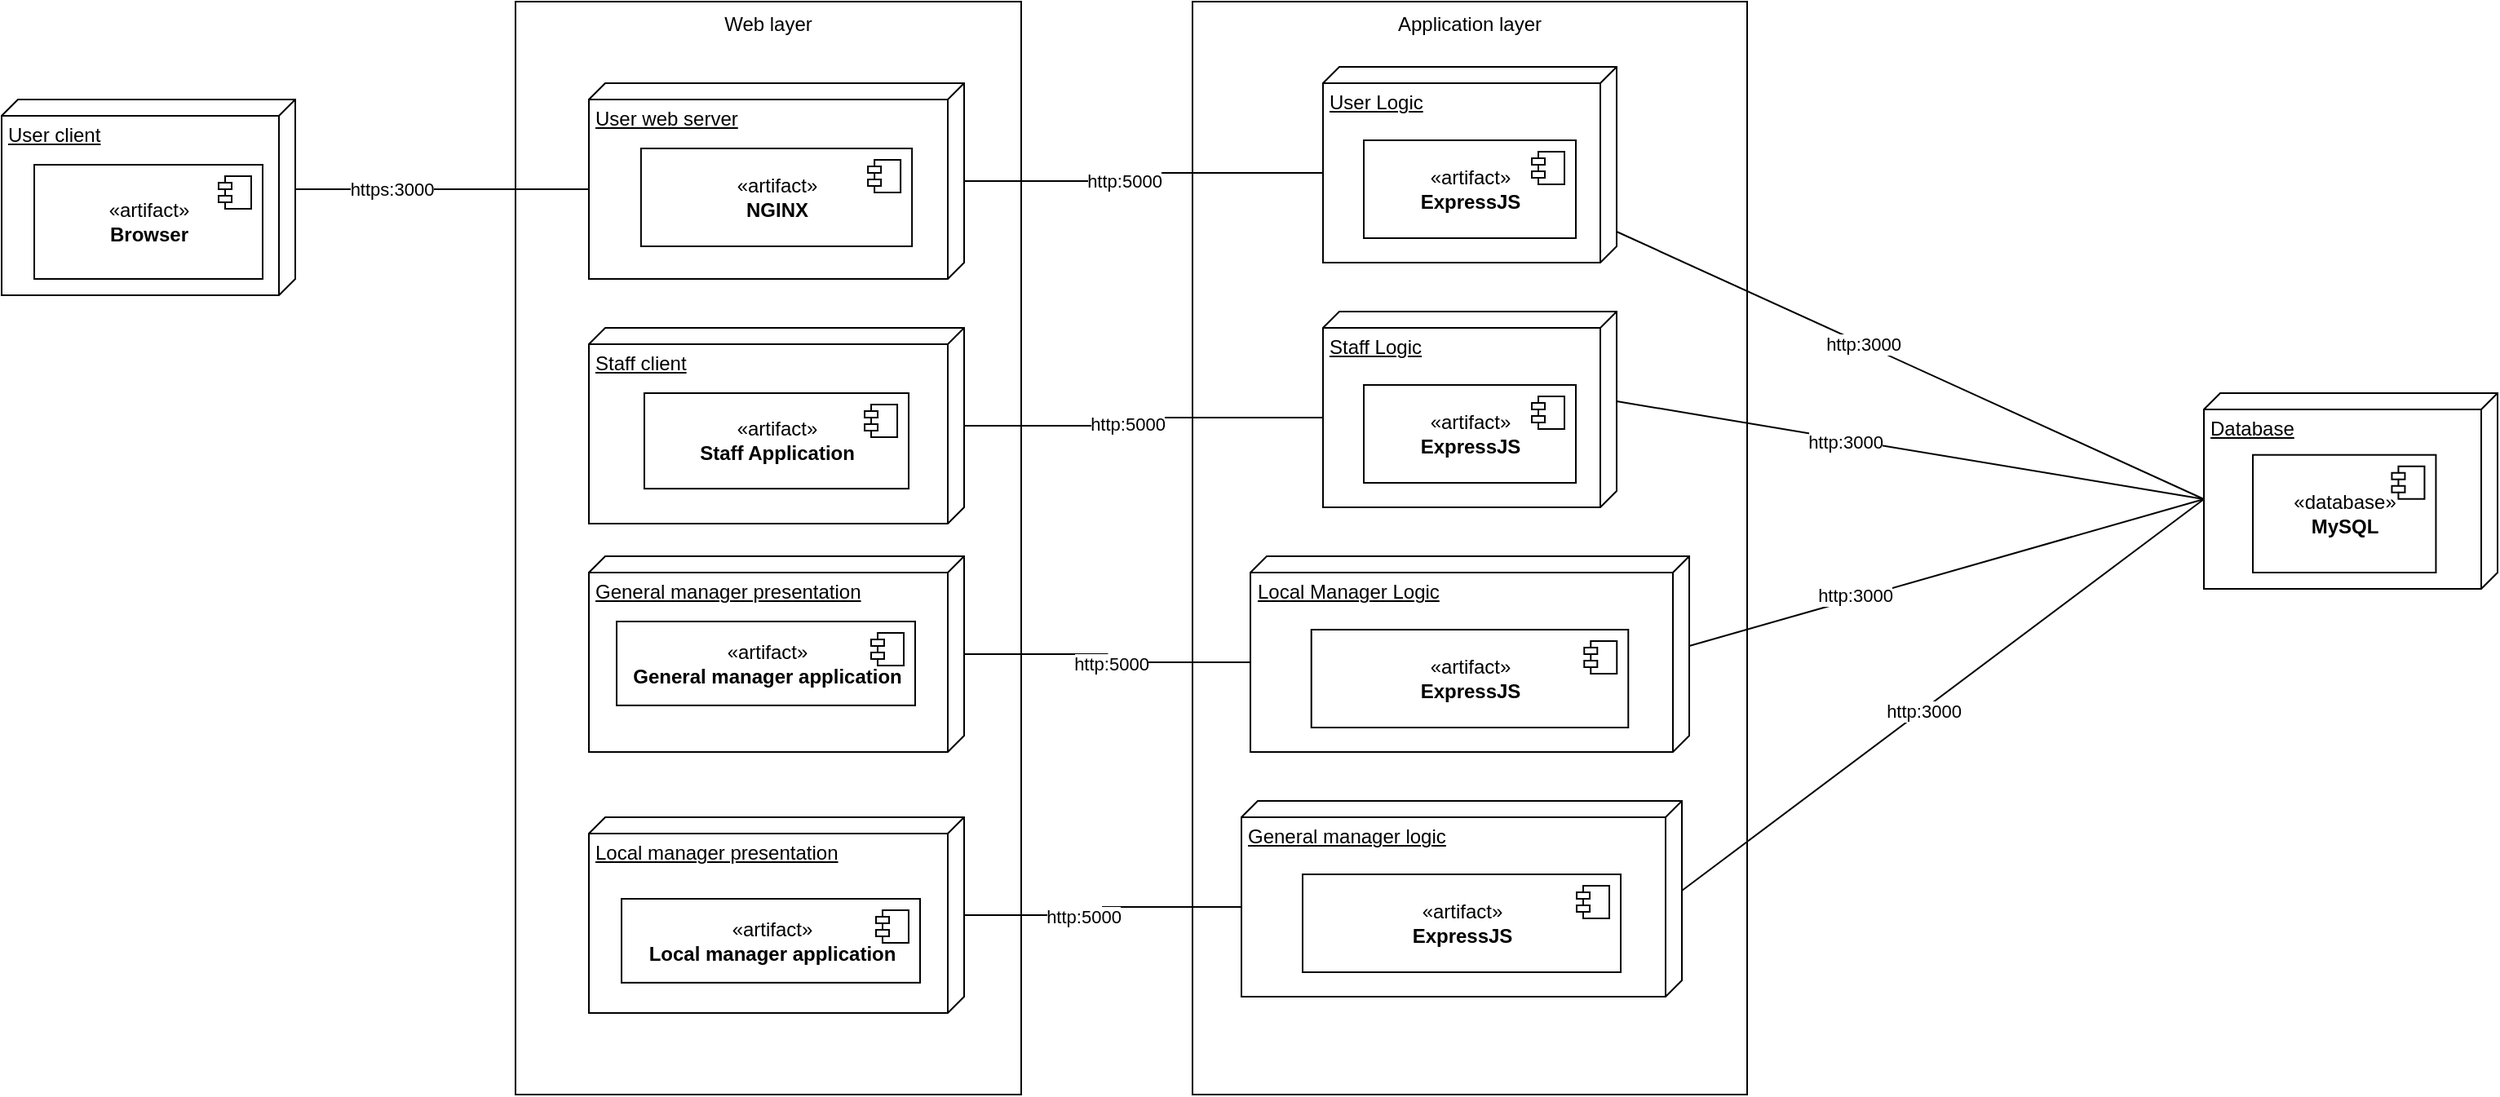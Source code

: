 <mxfile version="14.1.8" type="device"><diagram id="T6w-Pl3elk3EaGfvVuYr" name="Page-1"><mxGraphModel dx="1773" dy="598" grid="1" gridSize="10" guides="1" tooltips="1" connect="1" arrows="1" fold="1" page="1" pageScale="1" pageWidth="827" pageHeight="1169" math="0" shadow="0"><root><mxCell id="0"/><mxCell id="1" parent="0"/><mxCell id="7GFyPJJGiC1ZJMNu1ICt-5" value="" style="group" parent="1" vertex="1" connectable="0"><mxGeometry x="1090" y="440" width="180" height="120" as="geometry"/></mxCell><mxCell id="7GFyPJJGiC1ZJMNu1ICt-2" value="Database" style="verticalAlign=top;align=left;spacingTop=8;spacingLeft=2;spacingRight=12;shape=cube;size=10;direction=south;fontStyle=4;html=1;" parent="7GFyPJJGiC1ZJMNu1ICt-5" vertex="1"><mxGeometry width="180" height="120" as="geometry"/></mxCell><mxCell id="7GFyPJJGiC1ZJMNu1ICt-3" value="«database»&lt;br&gt;&lt;b&gt;MySQL&lt;/b&gt;" style="html=1;dropTarget=0;" parent="7GFyPJJGiC1ZJMNu1ICt-5" vertex="1"><mxGeometry x="30" y="37.86" width="112.22" height="72.14" as="geometry"/></mxCell><mxCell id="7GFyPJJGiC1ZJMNu1ICt-4" value="" style="shape=module;jettyWidth=8;jettyHeight=4;" parent="7GFyPJJGiC1ZJMNu1ICt-3" vertex="1"><mxGeometry x="1" width="20" height="20" relative="1" as="geometry"><mxPoint x="-27" y="7" as="offset"/></mxGeometry></mxCell><mxCell id="9WNaz-1eM4thXP6fsZ_6-25" value="" style="group" parent="1" vertex="1" connectable="0"><mxGeometry x="55" y="200" width="310" height="670" as="geometry"/></mxCell><mxCell id="9WNaz-1eM4thXP6fsZ_6-16" value="Web layer" style="rounded=0;whiteSpace=wrap;html=1;align=center;horizontal=1;verticalAlign=top;" parent="9WNaz-1eM4thXP6fsZ_6-25" vertex="1"><mxGeometry width="310" height="670" as="geometry"/></mxCell><mxCell id="9WNaz-1eM4thXP6fsZ_6-18" value="" style="group" parent="9WNaz-1eM4thXP6fsZ_6-25" vertex="1" connectable="0"><mxGeometry x="45" y="50" width="230" height="120" as="geometry"/></mxCell><mxCell id="9WNaz-1eM4thXP6fsZ_6-17" value="User web server" style="verticalAlign=top;align=left;spacingTop=8;spacingLeft=2;spacingRight=12;shape=cube;size=10;direction=south;fontStyle=4;html=1;" parent="9WNaz-1eM4thXP6fsZ_6-18" vertex="1"><mxGeometry width="230.0" height="120" as="geometry"/></mxCell><mxCell id="9WNaz-1eM4thXP6fsZ_6-11" value="«artifact»&lt;br&gt;&lt;b&gt;NGINX&lt;/b&gt;" style="html=1;dropTarget=0;" parent="9WNaz-1eM4thXP6fsZ_6-18" vertex="1"><mxGeometry x="31.944" y="40" width="166.111" height="60" as="geometry"/></mxCell><mxCell id="9WNaz-1eM4thXP6fsZ_6-12" value="" style="shape=module;jettyWidth=8;jettyHeight=4;" parent="9WNaz-1eM4thXP6fsZ_6-11" vertex="1"><mxGeometry x="1" width="20" height="20" relative="1" as="geometry"><mxPoint x="-27" y="7" as="offset"/></mxGeometry></mxCell><mxCell id="9WNaz-1eM4thXP6fsZ_6-20" value="" style="group" parent="9WNaz-1eM4thXP6fsZ_6-25" vertex="1" connectable="0"><mxGeometry x="45" y="200" width="230" height="120" as="geometry"/></mxCell><mxCell id="9WNaz-1eM4thXP6fsZ_6-19" value="Staff client" style="verticalAlign=top;align=left;spacingTop=8;spacingLeft=2;spacingRight=12;shape=cube;size=10;direction=south;fontStyle=4;html=1;" parent="9WNaz-1eM4thXP6fsZ_6-20" vertex="1"><mxGeometry width="230" height="120" as="geometry"/></mxCell><mxCell id="9WNaz-1eM4thXP6fsZ_6-7" value="«artifact»&lt;br&gt;&lt;b&gt;Staff Application&lt;/b&gt;" style="html=1;dropTarget=0;" parent="9WNaz-1eM4thXP6fsZ_6-20" vertex="1"><mxGeometry x="33.977" y="40" width="162.045" height="58.57" as="geometry"/></mxCell><mxCell id="9WNaz-1eM4thXP6fsZ_6-8" value="" style="shape=module;jettyWidth=8;jettyHeight=4;" parent="9WNaz-1eM4thXP6fsZ_6-7" vertex="1"><mxGeometry x="1" width="20" height="20" relative="1" as="geometry"><mxPoint x="-27" y="7" as="offset"/></mxGeometry></mxCell><mxCell id="9WNaz-1eM4thXP6fsZ_6-23" value="" style="group" parent="9WNaz-1eM4thXP6fsZ_6-25" vertex="1" connectable="0"><mxGeometry x="45" y="500" width="230" height="120" as="geometry"/></mxCell><mxCell id="9WNaz-1eM4thXP6fsZ_6-21" value="Local manager presentation" style="verticalAlign=top;align=left;spacingTop=8;spacingLeft=2;spacingRight=12;shape=cube;size=10;direction=south;fontStyle=4;html=1;" parent="9WNaz-1eM4thXP6fsZ_6-23" vertex="1"><mxGeometry width="230" height="120" as="geometry"/></mxCell><mxCell id="9WNaz-1eM4thXP6fsZ_6-9" value="«artifact»&lt;br&gt;&lt;b&gt;Local manager application&lt;/b&gt;" style="html=1;dropTarget=0;" parent="9WNaz-1eM4thXP6fsZ_6-23" vertex="1"><mxGeometry x="20" y="50" width="183" height="51.43" as="geometry"/></mxCell><mxCell id="9WNaz-1eM4thXP6fsZ_6-10" value="" style="shape=module;jettyWidth=8;jettyHeight=4;" parent="9WNaz-1eM4thXP6fsZ_6-9" vertex="1"><mxGeometry x="1" width="20" height="20" relative="1" as="geometry"><mxPoint x="-27" y="7" as="offset"/></mxGeometry></mxCell><mxCell id="9WNaz-1eM4thXP6fsZ_6-24" value="" style="group" parent="9WNaz-1eM4thXP6fsZ_6-25" vertex="1" connectable="0"><mxGeometry x="45" y="340" width="230" height="120" as="geometry"/></mxCell><mxCell id="9WNaz-1eM4thXP6fsZ_6-28" value="" style="group" parent="9WNaz-1eM4thXP6fsZ_6-24" vertex="1" connectable="0"><mxGeometry width="230" height="120" as="geometry"/></mxCell><mxCell id="9WNaz-1eM4thXP6fsZ_6-22" value="General manager presentation" style="verticalAlign=top;align=left;spacingTop=8;spacingLeft=2;spacingRight=12;shape=cube;size=10;direction=south;fontStyle=4;html=1;" parent="9WNaz-1eM4thXP6fsZ_6-28" vertex="1"><mxGeometry width="230" height="120" as="geometry"/></mxCell><mxCell id="9WNaz-1eM4thXP6fsZ_6-5" value="«artifact»&lt;br&gt;&lt;b&gt;General manager application&lt;/b&gt;" style="html=1;dropTarget=0;" parent="9WNaz-1eM4thXP6fsZ_6-28" vertex="1"><mxGeometry x="17" y="40" width="183" height="51.43" as="geometry"/></mxCell><mxCell id="9WNaz-1eM4thXP6fsZ_6-6" value="" style="shape=module;jettyWidth=8;jettyHeight=4;" parent="9WNaz-1eM4thXP6fsZ_6-5" vertex="1"><mxGeometry x="1" width="20" height="20" relative="1" as="geometry"><mxPoint x="-27" y="7" as="offset"/></mxGeometry></mxCell><mxCell id="9WNaz-1eM4thXP6fsZ_6-60" value="" style="group" parent="1" vertex="1" connectable="0"><mxGeometry x="470" y="200" width="340" height="670" as="geometry"/></mxCell><mxCell id="9WNaz-1eM4thXP6fsZ_6-27" value="Application layer" style="rounded=0;whiteSpace=wrap;html=1;align=center;verticalAlign=top;" parent="9WNaz-1eM4thXP6fsZ_6-60" vertex="1"><mxGeometry width="340" height="670" as="geometry"/></mxCell><mxCell id="9WNaz-1eM4thXP6fsZ_6-48" value="" style="group" parent="9WNaz-1eM4thXP6fsZ_6-60" vertex="1" connectable="0"><mxGeometry x="35.5" y="340" width="269" height="120" as="geometry"/></mxCell><mxCell id="9WNaz-1eM4thXP6fsZ_6-49" value="Local Manager Logic" style="verticalAlign=top;align=left;spacingTop=8;spacingLeft=2;spacingRight=12;shape=cube;size=10;direction=south;fontStyle=4;html=1;" parent="9WNaz-1eM4thXP6fsZ_6-48" vertex="1"><mxGeometry width="269" height="120" as="geometry"/></mxCell><mxCell id="9WNaz-1eM4thXP6fsZ_6-50" value="«artifact»&lt;br&gt;&lt;b&gt;ExpressJS&lt;/b&gt;" style="html=1;dropTarget=0;align=center;" parent="9WNaz-1eM4thXP6fsZ_6-48" vertex="1"><mxGeometry x="37.361" y="45" width="194.278" height="60" as="geometry"/></mxCell><mxCell id="9WNaz-1eM4thXP6fsZ_6-51" value="" style="shape=module;jettyWidth=8;jettyHeight=4;" parent="9WNaz-1eM4thXP6fsZ_6-50" vertex="1"><mxGeometry x="1" width="20" height="20" relative="1" as="geometry"><mxPoint x="-27" y="7" as="offset"/></mxGeometry></mxCell><mxCell id="9WNaz-1eM4thXP6fsZ_6-52" value="" style="group" parent="9WNaz-1eM4thXP6fsZ_6-60" vertex="1" connectable="0"><mxGeometry x="80" y="190" width="180" height="120" as="geometry"/></mxCell><mxCell id="9WNaz-1eM4thXP6fsZ_6-53" value="Staff Logic" style="verticalAlign=top;align=left;spacingTop=8;spacingLeft=2;spacingRight=12;shape=cube;size=10;direction=south;fontStyle=4;html=1;" parent="9WNaz-1eM4thXP6fsZ_6-52" vertex="1"><mxGeometry width="180" height="120" as="geometry"/></mxCell><mxCell id="9WNaz-1eM4thXP6fsZ_6-54" value="«artifact»&lt;br&gt;&lt;b&gt;ExpressJS&lt;/b&gt;" style="html=1;dropTarget=0;align=center;" parent="9WNaz-1eM4thXP6fsZ_6-52" vertex="1"><mxGeometry x="25" y="45" width="130" height="60" as="geometry"/></mxCell><mxCell id="9WNaz-1eM4thXP6fsZ_6-55" value="" style="shape=module;jettyWidth=8;jettyHeight=4;" parent="9WNaz-1eM4thXP6fsZ_6-54" vertex="1"><mxGeometry x="1" width="20" height="20" relative="1" as="geometry"><mxPoint x="-27" y="7" as="offset"/></mxGeometry></mxCell><mxCell id="9WNaz-1eM4thXP6fsZ_6-56" value="" style="group" parent="9WNaz-1eM4thXP6fsZ_6-60" vertex="1" connectable="0"><mxGeometry x="30" y="490" width="270" height="120" as="geometry"/></mxCell><mxCell id="9WNaz-1eM4thXP6fsZ_6-57" value="General manager logic" style="verticalAlign=top;align=left;spacingTop=8;spacingLeft=2;spacingRight=12;shape=cube;size=10;direction=south;fontStyle=4;html=1;" parent="9WNaz-1eM4thXP6fsZ_6-56" vertex="1"><mxGeometry width="270" height="120" as="geometry"/></mxCell><mxCell id="9WNaz-1eM4thXP6fsZ_6-58" value="«artifact»&lt;br&gt;&lt;b&gt;ExpressJS&lt;/b&gt;" style="html=1;dropTarget=0;align=center;" parent="9WNaz-1eM4thXP6fsZ_6-56" vertex="1"><mxGeometry x="37.5" y="45" width="195" height="60" as="geometry"/></mxCell><mxCell id="9WNaz-1eM4thXP6fsZ_6-59" value="" style="shape=module;jettyWidth=8;jettyHeight=4;" parent="9WNaz-1eM4thXP6fsZ_6-58" vertex="1"><mxGeometry x="1" width="20" height="20" relative="1" as="geometry"><mxPoint x="-27" y="7" as="offset"/></mxGeometry></mxCell><mxCell id="9WNaz-1eM4thXP6fsZ_6-47" value="" style="group" parent="9WNaz-1eM4thXP6fsZ_6-60" vertex="1" connectable="0"><mxGeometry x="80" y="40" width="180" height="120" as="geometry"/></mxCell><mxCell id="9WNaz-1eM4thXP6fsZ_6-44" value="User Logic" style="verticalAlign=top;align=left;spacingTop=8;spacingLeft=2;spacingRight=12;shape=cube;size=10;direction=south;fontStyle=4;html=1;" parent="9WNaz-1eM4thXP6fsZ_6-47" vertex="1"><mxGeometry width="180" height="120" as="geometry"/></mxCell><mxCell id="9WNaz-1eM4thXP6fsZ_6-45" value="«artifact»&lt;br&gt;&lt;b&gt;ExpressJS&lt;/b&gt;" style="html=1;dropTarget=0;align=center;" parent="9WNaz-1eM4thXP6fsZ_6-47" vertex="1"><mxGeometry x="25" y="45" width="130" height="60" as="geometry"/></mxCell><mxCell id="9WNaz-1eM4thXP6fsZ_6-46" value="" style="shape=module;jettyWidth=8;jettyHeight=4;" parent="9WNaz-1eM4thXP6fsZ_6-45" vertex="1"><mxGeometry x="1" width="20" height="20" relative="1" as="geometry"><mxPoint x="-27" y="7" as="offset"/></mxGeometry></mxCell><mxCell id="9WNaz-1eM4thXP6fsZ_6-63" style="edgeStyle=orthogonalEdgeStyle;rounded=0;orthogonalLoop=1;jettySize=auto;html=1;entryX=0;entryY=0;entryDx=65;entryDy=180;entryPerimeter=0;endArrow=none;endFill=0;" parent="1" source="9WNaz-1eM4thXP6fsZ_6-17" target="9WNaz-1eM4thXP6fsZ_6-44" edge="1"><mxGeometry relative="1" as="geometry"/></mxCell><mxCell id="9WNaz-1eM4thXP6fsZ_6-64" value="http:5000" style="edgeLabel;html=1;align=center;verticalAlign=middle;resizable=0;points=[];" parent="9WNaz-1eM4thXP6fsZ_6-63" vertex="1" connectable="0"><mxGeometry x="-0.129" relative="1" as="geometry"><mxPoint as="offset"/></mxGeometry></mxCell><mxCell id="9WNaz-1eM4thXP6fsZ_6-65" style="edgeStyle=orthogonalEdgeStyle;rounded=0;orthogonalLoop=1;jettySize=auto;html=1;entryX=0;entryY=0;entryDx=65;entryDy=180;entryPerimeter=0;endArrow=none;endFill=0;" parent="1" source="9WNaz-1eM4thXP6fsZ_6-19" target="9WNaz-1eM4thXP6fsZ_6-53" edge="1"><mxGeometry relative="1" as="geometry"/></mxCell><mxCell id="9WNaz-1eM4thXP6fsZ_6-66" value="http:5000" style="edgeLabel;html=1;align=center;verticalAlign=middle;resizable=0;points=[];" parent="9WNaz-1eM4thXP6fsZ_6-65" vertex="1" connectable="0"><mxGeometry x="-0.111" y="1" relative="1" as="geometry"><mxPoint as="offset"/></mxGeometry></mxCell><mxCell id="9WNaz-1eM4thXP6fsZ_6-67" style="edgeStyle=orthogonalEdgeStyle;rounded=0;orthogonalLoop=1;jettySize=auto;html=1;entryX=0;entryY=0;entryDx=65;entryDy=269;entryPerimeter=0;endArrow=none;endFill=0;" parent="1" source="9WNaz-1eM4thXP6fsZ_6-22" target="9WNaz-1eM4thXP6fsZ_6-49" edge="1"><mxGeometry relative="1" as="geometry"/></mxCell><mxCell id="9WNaz-1eM4thXP6fsZ_6-68" value="http:5000" style="edgeLabel;html=1;align=center;verticalAlign=middle;resizable=0;points=[];" parent="9WNaz-1eM4thXP6fsZ_6-67" vertex="1" connectable="0"><mxGeometry x="0.053" y="-1" relative="1" as="geometry"><mxPoint as="offset"/></mxGeometry></mxCell><mxCell id="9WNaz-1eM4thXP6fsZ_6-69" style="edgeStyle=orthogonalEdgeStyle;rounded=0;orthogonalLoop=1;jettySize=auto;html=1;entryX=0;entryY=0;entryDx=65;entryDy=270;entryPerimeter=0;endArrow=none;endFill=0;" parent="1" source="9WNaz-1eM4thXP6fsZ_6-21" target="9WNaz-1eM4thXP6fsZ_6-57" edge="1"><mxGeometry relative="1" as="geometry"/></mxCell><mxCell id="9WNaz-1eM4thXP6fsZ_6-70" value="http:5000" style="edgeLabel;html=1;align=center;verticalAlign=middle;resizable=0;points=[];" parent="9WNaz-1eM4thXP6fsZ_6-69" vertex="1" connectable="0"><mxGeometry x="-0.166" y="-1" relative="1" as="geometry"><mxPoint as="offset"/></mxGeometry></mxCell><mxCell id="9WNaz-1eM4thXP6fsZ_6-71" style="rounded=0;orthogonalLoop=1;jettySize=auto;html=1;entryX=0;entryY=0;entryDx=65;entryDy=180;entryPerimeter=0;endArrow=none;endFill=0;" parent="1" source="9WNaz-1eM4thXP6fsZ_6-44" target="7GFyPJJGiC1ZJMNu1ICt-2" edge="1"><mxGeometry relative="1" as="geometry"/></mxCell><mxCell id="9WNaz-1eM4thXP6fsZ_6-75" value="http:3000" style="edgeLabel;html=1;align=center;verticalAlign=middle;resizable=0;points=[];" parent="9WNaz-1eM4thXP6fsZ_6-71" vertex="1" connectable="0"><mxGeometry x="-0.161" relative="1" as="geometry"><mxPoint as="offset"/></mxGeometry></mxCell><mxCell id="9WNaz-1eM4thXP6fsZ_6-72" style="edgeStyle=none;rounded=0;orthogonalLoop=1;jettySize=auto;html=1;exitX=0;exitY=0;exitDx=55;exitDy=0;exitPerimeter=0;entryX=0;entryY=0;entryDx=65;entryDy=180;entryPerimeter=0;endArrow=none;endFill=0;" parent="1" source="9WNaz-1eM4thXP6fsZ_6-53" target="7GFyPJJGiC1ZJMNu1ICt-2" edge="1"><mxGeometry relative="1" as="geometry"/></mxCell><mxCell id="9WNaz-1eM4thXP6fsZ_6-76" value="http:3000" style="edgeLabel;html=1;align=center;verticalAlign=middle;resizable=0;points=[];" parent="9WNaz-1eM4thXP6fsZ_6-72" vertex="1" connectable="0"><mxGeometry x="-0.222" y="-1" relative="1" as="geometry"><mxPoint as="offset"/></mxGeometry></mxCell><mxCell id="9WNaz-1eM4thXP6fsZ_6-73" style="edgeStyle=none;rounded=0;orthogonalLoop=1;jettySize=auto;html=1;exitX=0;exitY=0;exitDx=55;exitDy=0;exitPerimeter=0;endArrow=none;endFill=0;entryX=0;entryY=0;entryDx=65;entryDy=180;entryPerimeter=0;" parent="1" source="9WNaz-1eM4thXP6fsZ_6-49" target="7GFyPJJGiC1ZJMNu1ICt-2" edge="1"><mxGeometry relative="1" as="geometry"><mxPoint x="1060" y="520" as="targetPoint"/></mxGeometry></mxCell><mxCell id="9WNaz-1eM4thXP6fsZ_6-77" value="http:3000" style="edgeLabel;html=1;align=center;verticalAlign=middle;resizable=0;points=[];" parent="9WNaz-1eM4thXP6fsZ_6-73" vertex="1" connectable="0"><mxGeometry x="-0.353" y="2" relative="1" as="geometry"><mxPoint as="offset"/></mxGeometry></mxCell><mxCell id="9WNaz-1eM4thXP6fsZ_6-74" style="edgeStyle=none;rounded=0;orthogonalLoop=1;jettySize=auto;html=1;exitX=0;exitY=0;exitDx=55;exitDy=0;exitPerimeter=0;entryX=0;entryY=0;entryDx=65;entryDy=180;entryPerimeter=0;endArrow=none;endFill=0;" parent="1" source="9WNaz-1eM4thXP6fsZ_6-57" target="7GFyPJJGiC1ZJMNu1ICt-2" edge="1"><mxGeometry relative="1" as="geometry"/></mxCell><mxCell id="9WNaz-1eM4thXP6fsZ_6-78" value="http:3000" style="edgeLabel;html=1;align=center;verticalAlign=middle;resizable=0;points=[];" parent="9WNaz-1eM4thXP6fsZ_6-74" vertex="1" connectable="0"><mxGeometry x="-0.078" y="-1" relative="1" as="geometry"><mxPoint as="offset"/></mxGeometry></mxCell><mxCell id="od0ElmjYYf1WqsXtTk_U-4" value="" style="group" vertex="1" connectable="0" parent="1"><mxGeometry x="-260" y="260" width="180" height="120" as="geometry"/></mxCell><mxCell id="od0ElmjYYf1WqsXtTk_U-1" value="User client" style="verticalAlign=top;align=left;spacingTop=8;spacingLeft=2;spacingRight=12;shape=cube;size=10;direction=south;fontStyle=4;html=1;" vertex="1" parent="od0ElmjYYf1WqsXtTk_U-4"><mxGeometry width="180" height="120" as="geometry"/></mxCell><mxCell id="od0ElmjYYf1WqsXtTk_U-2" value="«artifact»&lt;br&gt;&lt;b&gt;Browser&lt;/b&gt;" style="html=1;dropTarget=0;" vertex="1" parent="od0ElmjYYf1WqsXtTk_U-4"><mxGeometry x="20" y="40" width="140" height="70" as="geometry"/></mxCell><mxCell id="od0ElmjYYf1WqsXtTk_U-3" value="" style="shape=module;jettyWidth=8;jettyHeight=4;" vertex="1" parent="od0ElmjYYf1WqsXtTk_U-2"><mxGeometry x="1" width="20" height="20" relative="1" as="geometry"><mxPoint x="-27" y="7" as="offset"/></mxGeometry></mxCell><mxCell id="od0ElmjYYf1WqsXtTk_U-5" style="edgeStyle=orthogonalEdgeStyle;rounded=0;orthogonalLoop=1;jettySize=auto;html=1;exitX=0;exitY=0;exitDx=55;exitDy=0;exitPerimeter=0;entryX=0;entryY=0;entryDx=65;entryDy=230.0;entryPerimeter=0;endArrow=none;endFill=0;" edge="1" parent="1" source="od0ElmjYYf1WqsXtTk_U-1" target="9WNaz-1eM4thXP6fsZ_6-17"><mxGeometry relative="1" as="geometry"/></mxCell><mxCell id="od0ElmjYYf1WqsXtTk_U-6" value="https:3000" style="edgeLabel;html=1;align=center;verticalAlign=middle;resizable=0;points=[];" vertex="1" connectable="0" parent="od0ElmjYYf1WqsXtTk_U-5"><mxGeometry x="-0.52" y="1" relative="1" as="geometry"><mxPoint x="16" y="1" as="offset"/></mxGeometry></mxCell></root></mxGraphModel></diagram></mxfile>